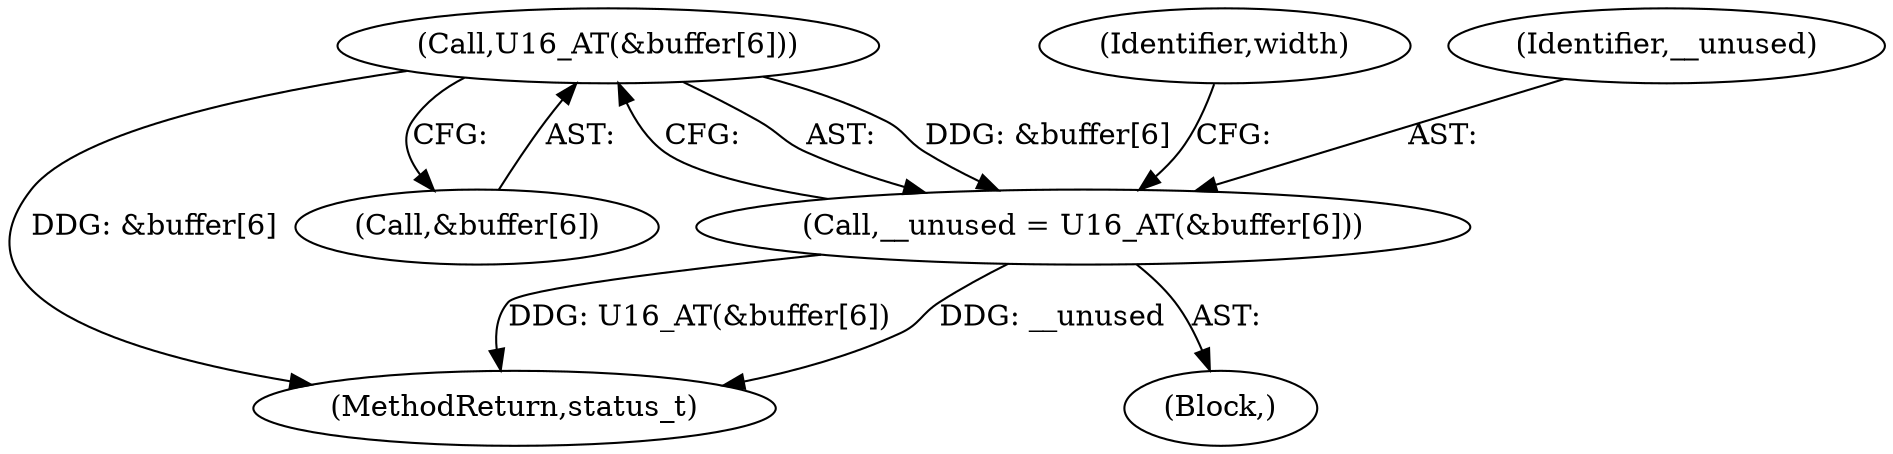 digraph "0_Android_8a3a2f6ea7defe1a81bb32b3c9f3537f84749b9d@array" {
"1002061" [label="(Call,U16_AT(&buffer[6]))"];
"1002059" [label="(Call,__unused = U16_AT(&buffer[6]))"];
"1003923" [label="(MethodReturn,status_t)"];
"1002068" [label="(Identifier,width)"];
"1002059" [label="(Call,__unused = U16_AT(&buffer[6]))"];
"1002061" [label="(Call,U16_AT(&buffer[6]))"];
"1002062" [label="(Call,&buffer[6])"];
"1002032" [label="(Block,)"];
"1002060" [label="(Identifier,__unused)"];
"1002061" -> "1002059"  [label="AST: "];
"1002061" -> "1002062"  [label="CFG: "];
"1002062" -> "1002061"  [label="AST: "];
"1002059" -> "1002061"  [label="CFG: "];
"1002061" -> "1003923"  [label="DDG: &buffer[6]"];
"1002061" -> "1002059"  [label="DDG: &buffer[6]"];
"1002059" -> "1002032"  [label="AST: "];
"1002060" -> "1002059"  [label="AST: "];
"1002068" -> "1002059"  [label="CFG: "];
"1002059" -> "1003923"  [label="DDG: __unused"];
"1002059" -> "1003923"  [label="DDG: U16_AT(&buffer[6])"];
}
